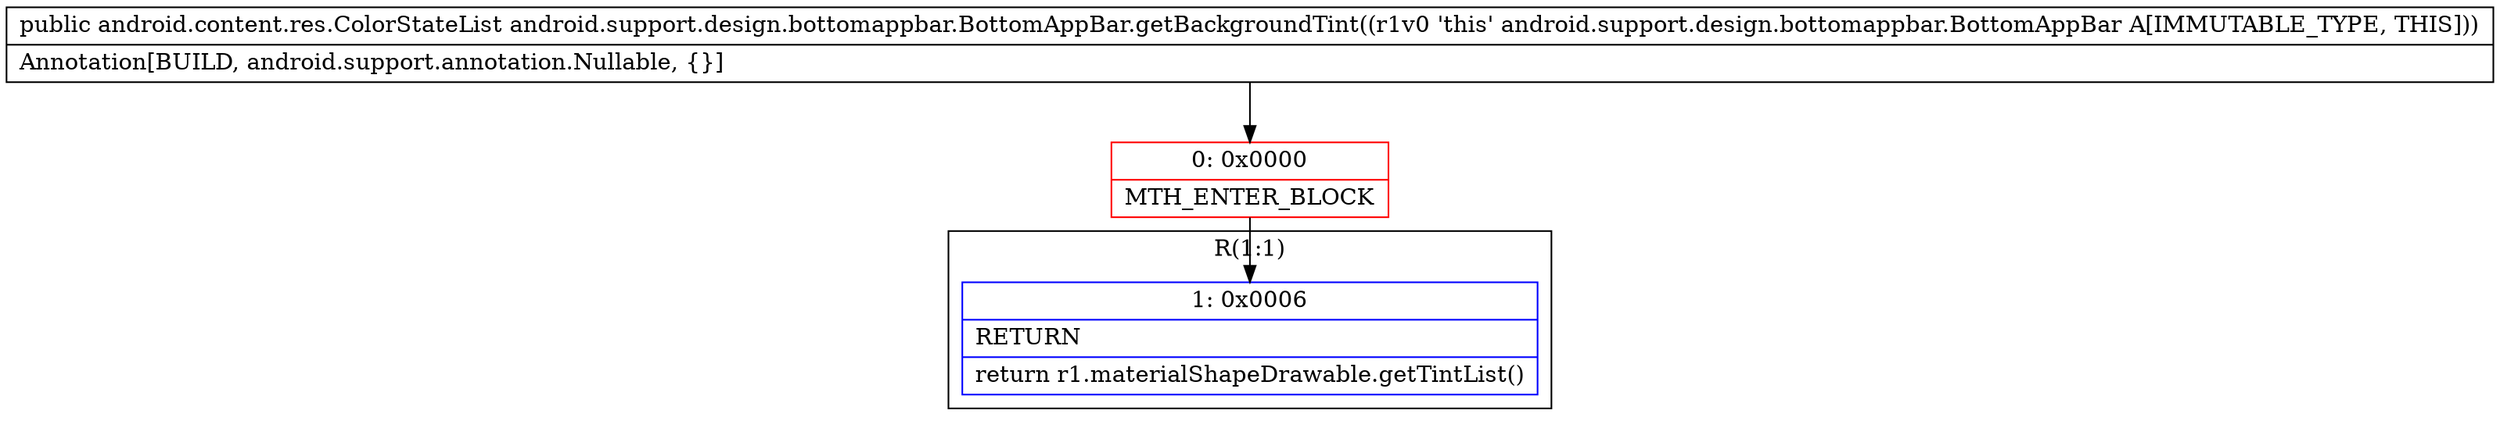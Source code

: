 digraph "CFG forandroid.support.design.bottomappbar.BottomAppBar.getBackgroundTint()Landroid\/content\/res\/ColorStateList;" {
subgraph cluster_Region_1480068744 {
label = "R(1:1)";
node [shape=record,color=blue];
Node_1 [shape=record,label="{1\:\ 0x0006|RETURN\l|return r1.materialShapeDrawable.getTintList()\l}"];
}
Node_0 [shape=record,color=red,label="{0\:\ 0x0000|MTH_ENTER_BLOCK\l}"];
MethodNode[shape=record,label="{public android.content.res.ColorStateList android.support.design.bottomappbar.BottomAppBar.getBackgroundTint((r1v0 'this' android.support.design.bottomappbar.BottomAppBar A[IMMUTABLE_TYPE, THIS]))  | Annotation[BUILD, android.support.annotation.Nullable, \{\}]\l}"];
MethodNode -> Node_0;
Node_0 -> Node_1;
}

